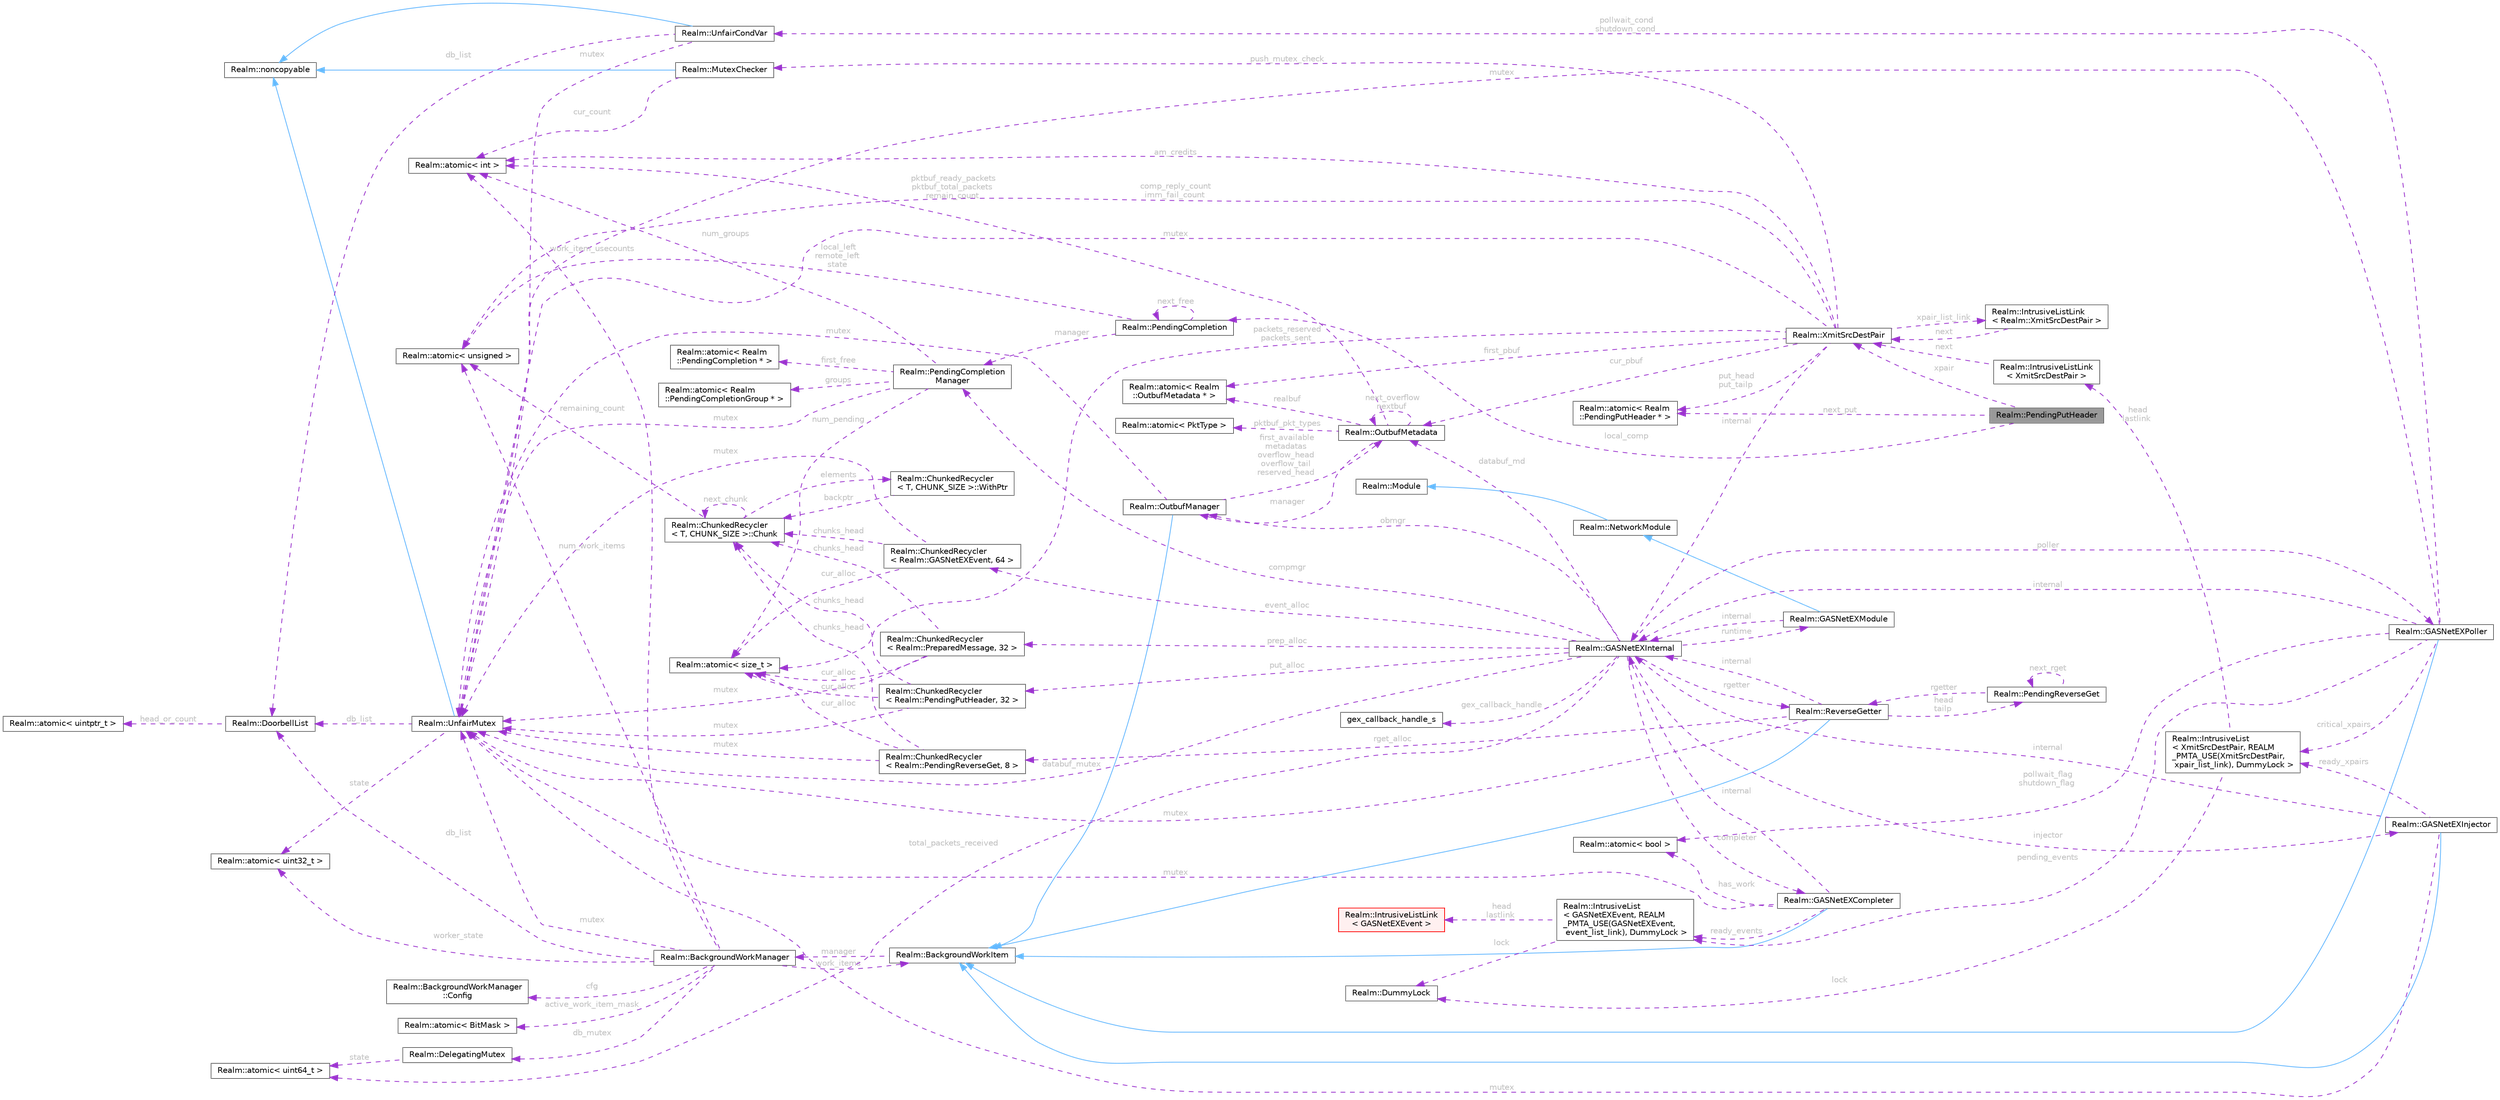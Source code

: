 digraph "Realm::PendingPutHeader"
{
 // LATEX_PDF_SIZE
  bgcolor="transparent";
  edge [fontname=Helvetica,fontsize=10,labelfontname=Helvetica,labelfontsize=10];
  node [fontname=Helvetica,fontsize=10,shape=box,height=0.2,width=0.4];
  rankdir="LR";
  Node1 [id="Node000001",label="Realm::PendingPutHeader",height=0.2,width=0.4,color="gray40", fillcolor="grey60", style="filled", fontcolor="black",tooltip=" "];
  Node2 -> Node1 [id="edge1_Node000001_Node000002",dir="back",color="darkorchid3",style="dashed",tooltip=" ",label=" local_comp",fontcolor="grey" ];
  Node2 [id="Node000002",label="Realm::PendingCompletion",height=0.2,width=0.4,color="gray40", fillcolor="white", style="filled",URL="$classRealm_1_1PendingCompletion.html",tooltip=" "];
  Node2 -> Node2 [id="edge2_Node000002_Node000002",dir="back",color="darkorchid3",style="dashed",tooltip=" ",label=" next_free",fontcolor="grey" ];
  Node3 -> Node2 [id="edge3_Node000002_Node000003",dir="back",color="darkorchid3",style="dashed",tooltip=" ",label=" manager",fontcolor="grey" ];
  Node3 [id="Node000003",label="Realm::PendingCompletion\lManager",height=0.2,width=0.4,color="gray40", fillcolor="white", style="filled",URL="$classRealm_1_1PendingCompletionManager.html",tooltip=" "];
  Node4 -> Node3 [id="edge4_Node000003_Node000004",dir="back",color="darkorchid3",style="dashed",tooltip=" ",label=" mutex",fontcolor="grey" ];
  Node4 [id="Node000004",label="Realm::UnfairMutex",height=0.2,width=0.4,color="gray40", fillcolor="white", style="filled",URL="$classRealm_1_1UnfairMutex.html",tooltip=" "];
  Node5 -> Node4 [id="edge5_Node000004_Node000005",dir="back",color="steelblue1",style="solid",tooltip=" "];
  Node5 [id="Node000005",label="Realm::noncopyable",height=0.2,width=0.4,color="gray40", fillcolor="white", style="filled",URL="$classRealm_1_1noncopyable.html",tooltip=" "];
  Node6 -> Node4 [id="edge6_Node000004_Node000006",dir="back",color="darkorchid3",style="dashed",tooltip=" ",label=" state",fontcolor="grey" ];
  Node6 [id="Node000006",label="Realm::atomic\< uint32_t \>",height=0.2,width=0.4,color="gray40", fillcolor="white", style="filled",URL="$classRealm_1_1atomic.html",tooltip=" "];
  Node7 -> Node4 [id="edge7_Node000004_Node000007",dir="back",color="darkorchid3",style="dashed",tooltip=" ",label=" db_list",fontcolor="grey" ];
  Node7 [id="Node000007",label="Realm::DoorbellList",height=0.2,width=0.4,color="gray40", fillcolor="white", style="filled",URL="$classRealm_1_1DoorbellList.html",tooltip=" "];
  Node8 -> Node7 [id="edge8_Node000007_Node000008",dir="back",color="darkorchid3",style="dashed",tooltip=" ",label=" head_or_count",fontcolor="grey" ];
  Node8 [id="Node000008",label="Realm::atomic\< uintptr_t \>",height=0.2,width=0.4,color="gray40", fillcolor="white", style="filled",URL="$classRealm_1_1atomic.html",tooltip=" "];
  Node9 -> Node3 [id="edge9_Node000003_Node000009",dir="back",color="darkorchid3",style="dashed",tooltip=" ",label=" first_free",fontcolor="grey" ];
  Node9 [id="Node000009",label="Realm::atomic\< Realm\l::PendingCompletion * \>",height=0.2,width=0.4,color="gray40", fillcolor="white", style="filled",URL="$classRealm_1_1atomic.html",tooltip=" "];
  Node10 -> Node3 [id="edge10_Node000003_Node000010",dir="back",color="darkorchid3",style="dashed",tooltip=" ",label=" num_groups",fontcolor="grey" ];
  Node10 [id="Node000010",label="Realm::atomic\< int \>",height=0.2,width=0.4,color="gray40", fillcolor="white", style="filled",URL="$classRealm_1_1atomic.html",tooltip=" "];
  Node11 -> Node3 [id="edge11_Node000003_Node000011",dir="back",color="darkorchid3",style="dashed",tooltip=" ",label=" groups",fontcolor="grey" ];
  Node11 [id="Node000011",label="Realm::atomic\< Realm\l::PendingCompletionGroup * \>",height=0.2,width=0.4,color="gray40", fillcolor="white", style="filled",URL="$classRealm_1_1atomic.html",tooltip=" "];
  Node12 -> Node3 [id="edge12_Node000003_Node000012",dir="back",color="darkorchid3",style="dashed",tooltip=" ",label=" num_pending",fontcolor="grey" ];
  Node12 [id="Node000012",label="Realm::atomic\< size_t \>",height=0.2,width=0.4,color="gray40", fillcolor="white", style="filled",URL="$classRealm_1_1atomic.html",tooltip=" "];
  Node13 -> Node2 [id="edge13_Node000002_Node000013",dir="back",color="darkorchid3",style="dashed",tooltip=" ",label=" local_left\nremote_left\nstate",fontcolor="grey" ];
  Node13 [id="Node000013",label="Realm::atomic\< unsigned \>",height=0.2,width=0.4,color="gray40", fillcolor="white", style="filled",URL="$classRealm_1_1atomic.html",tooltip=" "];
  Node14 -> Node1 [id="edge14_Node000001_Node000014",dir="back",color="darkorchid3",style="dashed",tooltip=" ",label=" xpair",fontcolor="grey" ];
  Node14 [id="Node000014",label="Realm::XmitSrcDestPair",height=0.2,width=0.4,color="gray40", fillcolor="white", style="filled",URL="$classRealm_1_1XmitSrcDestPair.html",tooltip=" "];
  Node15 -> Node14 [id="edge15_Node000014_Node000015",dir="back",color="darkorchid3",style="dashed",tooltip=" ",label=" xpair_list_link",fontcolor="grey" ];
  Node15 [id="Node000015",label="Realm::IntrusiveListLink\l\< Realm::XmitSrcDestPair \>",height=0.2,width=0.4,color="gray40", fillcolor="white", style="filled",URL="$structRealm_1_1IntrusiveListLink.html",tooltip=" "];
  Node14 -> Node15 [id="edge16_Node000015_Node000014",dir="back",color="darkorchid3",style="dashed",tooltip=" ",label=" next",fontcolor="grey" ];
  Node16 -> Node14 [id="edge17_Node000014_Node000016",dir="back",color="darkorchid3",style="dashed",tooltip=" ",label=" internal",fontcolor="grey" ];
  Node16 [id="Node000016",label="Realm::GASNetEXInternal",height=0.2,width=0.4,color="gray40", fillcolor="white", style="filled",URL="$classRealm_1_1GASNetEXInternal.html",tooltip=" "];
  Node17 -> Node16 [id="edge18_Node000016_Node000017",dir="back",color="darkorchid3",style="dashed",tooltip=" ",label=" runtime",fontcolor="grey" ];
  Node17 [id="Node000017",label="Realm::GASNetEXModule",height=0.2,width=0.4,color="gray40", fillcolor="white", style="filled",URL="$classRealm_1_1GASNetEXModule.html",tooltip=" "];
  Node18 -> Node17 [id="edge19_Node000017_Node000018",dir="back",color="steelblue1",style="solid",tooltip=" "];
  Node18 [id="Node000018",label="Realm::NetworkModule",height=0.2,width=0.4,color="gray40", fillcolor="white", style="filled",URL="$classRealm_1_1NetworkModule.html",tooltip=" "];
  Node19 -> Node18 [id="edge20_Node000018_Node000019",dir="back",color="steelblue1",style="solid",tooltip=" "];
  Node19 [id="Node000019",label="Realm::Module",height=0.2,width=0.4,color="gray40", fillcolor="white", style="filled",URL="$classRealm_1_1Module.html",tooltip=" "];
  Node16 -> Node17 [id="edge21_Node000017_Node000016",dir="back",color="darkorchid3",style="dashed",tooltip=" ",label=" internal",fontcolor="grey" ];
  Node20 -> Node16 [id="edge22_Node000016_Node000020",dir="back",color="darkorchid3",style="dashed",tooltip=" ",label=" poller",fontcolor="grey" ];
  Node20 [id="Node000020",label="Realm::GASNetEXPoller",height=0.2,width=0.4,color="gray40", fillcolor="white", style="filled",URL="$classRealm_1_1GASNetEXPoller.html",tooltip=" "];
  Node21 -> Node20 [id="edge23_Node000020_Node000021",dir="back",color="steelblue1",style="solid",tooltip=" "];
  Node21 [id="Node000021",label="Realm::BackgroundWorkItem",height=0.2,width=0.4,color="gray40", fillcolor="white", style="filled",URL="$classRealm_1_1BackgroundWorkItem.html",tooltip=" "];
  Node22 -> Node21 [id="edge24_Node000021_Node000022",dir="back",color="darkorchid3",style="dashed",tooltip=" ",label=" manager",fontcolor="grey" ];
  Node22 [id="Node000022",label="Realm::BackgroundWorkManager",height=0.2,width=0.4,color="gray40", fillcolor="white", style="filled",URL="$classRealm_1_1BackgroundWorkManager.html",tooltip=" "];
  Node23 -> Node22 [id="edge25_Node000022_Node000023",dir="back",color="darkorchid3",style="dashed",tooltip=" ",label=" cfg",fontcolor="grey" ];
  Node23 [id="Node000023",label="Realm::BackgroundWorkManager\l::Config",height=0.2,width=0.4,color="gray40", fillcolor="white", style="filled",URL="$structRealm_1_1BackgroundWorkManager_1_1Config.html",tooltip=" "];
  Node4 -> Node22 [id="edge26_Node000022_Node000004",dir="back",color="darkorchid3",style="dashed",tooltip=" ",label=" mutex",fontcolor="grey" ];
  Node13 -> Node22 [id="edge27_Node000022_Node000013",dir="back",color="darkorchid3",style="dashed",tooltip=" ",label=" num_work_items",fontcolor="grey" ];
  Node24 -> Node22 [id="edge28_Node000022_Node000024",dir="back",color="darkorchid3",style="dashed",tooltip=" ",label=" active_work_item_mask",fontcolor="grey" ];
  Node24 [id="Node000024",label="Realm::atomic\< BitMask \>",height=0.2,width=0.4,color="gray40", fillcolor="white", style="filled",URL="$classRealm_1_1atomic.html",tooltip=" "];
  Node10 -> Node22 [id="edge29_Node000022_Node000010",dir="back",color="darkorchid3",style="dashed",tooltip=" ",label=" work_item_usecounts",fontcolor="grey" ];
  Node21 -> Node22 [id="edge30_Node000022_Node000021",dir="back",color="darkorchid3",style="dashed",tooltip=" ",label=" work_items",fontcolor="grey" ];
  Node6 -> Node22 [id="edge31_Node000022_Node000006",dir="back",color="darkorchid3",style="dashed",tooltip=" ",label=" worker_state",fontcolor="grey" ];
  Node25 -> Node22 [id="edge32_Node000022_Node000025",dir="back",color="darkorchid3",style="dashed",tooltip=" ",label=" db_mutex",fontcolor="grey" ];
  Node25 [id="Node000025",label="Realm::DelegatingMutex",height=0.2,width=0.4,color="gray40", fillcolor="white", style="filled",URL="$classRealm_1_1DelegatingMutex.html",tooltip=" "];
  Node26 -> Node25 [id="edge33_Node000025_Node000026",dir="back",color="darkorchid3",style="dashed",tooltip=" ",label=" state",fontcolor="grey" ];
  Node26 [id="Node000026",label="Realm::atomic\< uint64_t \>",height=0.2,width=0.4,color="gray40", fillcolor="white", style="filled",URL="$classRealm_1_1atomic.html",tooltip=" "];
  Node7 -> Node22 [id="edge34_Node000022_Node000007",dir="back",color="darkorchid3",style="dashed",tooltip=" ",label=" db_list",fontcolor="grey" ];
  Node16 -> Node20 [id="edge35_Node000020_Node000016",dir="back",color="darkorchid3",style="dashed",tooltip=" ",label=" internal",fontcolor="grey" ];
  Node4 -> Node20 [id="edge36_Node000020_Node000004",dir="back",color="darkorchid3",style="dashed",tooltip=" ",label=" mutex",fontcolor="grey" ];
  Node27 -> Node20 [id="edge37_Node000020_Node000027",dir="back",color="darkorchid3",style="dashed",tooltip=" ",label=" pollwait_flag\nshutdown_flag",fontcolor="grey" ];
  Node27 [id="Node000027",label="Realm::atomic\< bool \>",height=0.2,width=0.4,color="gray40", fillcolor="white", style="filled",URL="$classRealm_1_1atomic.html",tooltip=" "];
  Node28 -> Node20 [id="edge38_Node000020_Node000028",dir="back",color="darkorchid3",style="dashed",tooltip=" ",label=" pollwait_cond\nshutdown_cond",fontcolor="grey" ];
  Node28 [id="Node000028",label="Realm::UnfairCondVar",height=0.2,width=0.4,color="gray40", fillcolor="white", style="filled",URL="$classRealm_1_1UnfairCondVar.html",tooltip=" "];
  Node5 -> Node28 [id="edge39_Node000028_Node000005",dir="back",color="steelblue1",style="solid",tooltip=" "];
  Node4 -> Node28 [id="edge40_Node000028_Node000004",dir="back",color="darkorchid3",style="dashed",tooltip=" ",label=" mutex",fontcolor="grey" ];
  Node7 -> Node28 [id="edge41_Node000028_Node000007",dir="back",color="darkorchid3",style="dashed",tooltip=" ",label=" db_list",fontcolor="grey" ];
  Node29 -> Node20 [id="edge42_Node000020_Node000029",dir="back",color="darkorchid3",style="dashed",tooltip=" ",label=" critical_xpairs",fontcolor="grey" ];
  Node29 [id="Node000029",label="Realm::IntrusiveList\l\< XmitSrcDestPair, REALM\l_PMTA_USE(XmitSrcDestPair,\l xpair_list_link), DummyLock \>",height=0.2,width=0.4,color="gray40", fillcolor="white", style="filled",URL="$classRealm_1_1IntrusiveList.html",tooltip=" "];
  Node30 -> Node29 [id="edge43_Node000029_Node000030",dir="back",color="darkorchid3",style="dashed",tooltip=" ",label=" lock",fontcolor="grey" ];
  Node30 [id="Node000030",label="Realm::DummyLock",height=0.2,width=0.4,color="gray40", fillcolor="white", style="filled",URL="$classRealm_1_1DummyLock.html",tooltip=" "];
  Node31 -> Node29 [id="edge44_Node000029_Node000031",dir="back",color="darkorchid3",style="dashed",tooltip=" ",label=" head\nlastlink",fontcolor="grey" ];
  Node31 [id="Node000031",label="Realm::IntrusiveListLink\l\< XmitSrcDestPair \>",height=0.2,width=0.4,color="gray40", fillcolor="white", style="filled",URL="$structRealm_1_1IntrusiveListLink.html",tooltip=" "];
  Node14 -> Node31 [id="edge45_Node000031_Node000014",dir="back",color="darkorchid3",style="dashed",tooltip=" ",label=" next",fontcolor="grey" ];
  Node32 -> Node20 [id="edge46_Node000020_Node000032",dir="back",color="darkorchid3",style="dashed",tooltip=" ",label=" pending_events",fontcolor="grey" ];
  Node32 [id="Node000032",label="Realm::IntrusiveList\l\< GASNetEXEvent, REALM\l_PMTA_USE(GASNetEXEvent,\l event_list_link), DummyLock \>",height=0.2,width=0.4,color="gray40", fillcolor="white", style="filled",URL="$classRealm_1_1IntrusiveList.html",tooltip=" "];
  Node30 -> Node32 [id="edge47_Node000032_Node000030",dir="back",color="darkorchid3",style="dashed",tooltip=" ",label=" lock",fontcolor="grey" ];
  Node33 -> Node32 [id="edge48_Node000032_Node000033",dir="back",color="darkorchid3",style="dashed",tooltip=" ",label=" head\nlastlink",fontcolor="grey" ];
  Node33 [id="Node000033",label="Realm::IntrusiveListLink\l\< GASNetEXEvent \>",height=0.2,width=0.4,color="red", fillcolor="#FFF0F0", style="filled",URL="$structRealm_1_1IntrusiveListLink.html",tooltip=" "];
  Node45 -> Node16 [id="edge49_Node000016_Node000045",dir="back",color="darkorchid3",style="dashed",tooltip=" ",label=" injector",fontcolor="grey" ];
  Node45 [id="Node000045",label="Realm::GASNetEXInjector",height=0.2,width=0.4,color="gray40", fillcolor="white", style="filled",URL="$classRealm_1_1GASNetEXInjector.html",tooltip=" "];
  Node21 -> Node45 [id="edge50_Node000045_Node000021",dir="back",color="steelblue1",style="solid",tooltip=" "];
  Node16 -> Node45 [id="edge51_Node000045_Node000016",dir="back",color="darkorchid3",style="dashed",tooltip=" ",label=" internal",fontcolor="grey" ];
  Node4 -> Node45 [id="edge52_Node000045_Node000004",dir="back",color="darkorchid3",style="dashed",tooltip=" ",label=" mutex",fontcolor="grey" ];
  Node29 -> Node45 [id="edge53_Node000045_Node000029",dir="back",color="darkorchid3",style="dashed",tooltip=" ",label=" ready_xpairs",fontcolor="grey" ];
  Node46 -> Node16 [id="edge54_Node000016_Node000046",dir="back",color="darkorchid3",style="dashed",tooltip=" ",label=" completer",fontcolor="grey" ];
  Node46 [id="Node000046",label="Realm::GASNetEXCompleter",height=0.2,width=0.4,color="gray40", fillcolor="white", style="filled",URL="$classRealm_1_1GASNetEXCompleter.html",tooltip=" "];
  Node21 -> Node46 [id="edge55_Node000046_Node000021",dir="back",color="steelblue1",style="solid",tooltip=" "];
  Node16 -> Node46 [id="edge56_Node000046_Node000016",dir="back",color="darkorchid3",style="dashed",tooltip=" ",label=" internal",fontcolor="grey" ];
  Node4 -> Node46 [id="edge57_Node000046_Node000004",dir="back",color="darkorchid3",style="dashed",tooltip=" ",label=" mutex",fontcolor="grey" ];
  Node27 -> Node46 [id="edge58_Node000046_Node000027",dir="back",color="darkorchid3",style="dashed",tooltip=" ",label=" has_work",fontcolor="grey" ];
  Node32 -> Node46 [id="edge59_Node000046_Node000032",dir="back",color="darkorchid3",style="dashed",tooltip=" ",label=" ready_events",fontcolor="grey" ];
  Node41 -> Node16 [id="edge60_Node000016_Node000041",dir="back",color="darkorchid3",style="dashed",tooltip=" ",label=" rgetter",fontcolor="grey" ];
  Node41 [id="Node000041",label="Realm::ReverseGetter",height=0.2,width=0.4,color="gray40", fillcolor="white", style="filled",URL="$classRealm_1_1ReverseGetter.html",tooltip=" "];
  Node21 -> Node41 [id="edge61_Node000041_Node000021",dir="back",color="steelblue1",style="solid",tooltip=" "];
  Node16 -> Node41 [id="edge62_Node000041_Node000016",dir="back",color="darkorchid3",style="dashed",tooltip=" ",label=" internal",fontcolor="grey" ];
  Node4 -> Node41 [id="edge63_Node000041_Node000004",dir="back",color="darkorchid3",style="dashed",tooltip=" ",label=" mutex",fontcolor="grey" ];
  Node40 -> Node41 [id="edge64_Node000041_Node000040",dir="back",color="darkorchid3",style="dashed",tooltip=" ",label=" head\ntailp",fontcolor="grey" ];
  Node40 [id="Node000040",label="Realm::PendingReverseGet",height=0.2,width=0.4,color="gray40", fillcolor="white", style="filled",URL="$structRealm_1_1PendingReverseGet.html",tooltip=" "];
  Node41 -> Node40 [id="edge65_Node000040_Node000041",dir="back",color="darkorchid3",style="dashed",tooltip=" ",label=" rgetter",fontcolor="grey" ];
  Node40 -> Node40 [id="edge66_Node000040_Node000040",dir="back",color="darkorchid3",style="dashed",tooltip=" ",label=" next_rget",fontcolor="grey" ];
  Node42 -> Node41 [id="edge67_Node000041_Node000042",dir="back",color="darkorchid3",style="dashed",tooltip=" ",label=" rget_alloc",fontcolor="grey" ];
  Node42 [id="Node000042",label="Realm::ChunkedRecycler\l\< Realm::PendingReverseGet, 8 \>",height=0.2,width=0.4,color="gray40", fillcolor="white", style="filled",URL="$classRealm_1_1ChunkedRecycler.html",tooltip=" "];
  Node4 -> Node42 [id="edge68_Node000042_Node000004",dir="back",color="darkorchid3",style="dashed",tooltip=" ",label=" mutex",fontcolor="grey" ];
  Node43 -> Node42 [id="edge69_Node000042_Node000043",dir="back",color="darkorchid3",style="dashed",tooltip=" ",label=" chunks_head",fontcolor="grey" ];
  Node43 [id="Node000043",label="Realm::ChunkedRecycler\l\< T, CHUNK_SIZE \>::Chunk",height=0.2,width=0.4,color="gray40", fillcolor="white", style="filled",URL="$structRealm_1_1ChunkedRecycler_1_1Chunk.html",tooltip=" "];
  Node13 -> Node43 [id="edge70_Node000043_Node000013",dir="back",color="darkorchid3",style="dashed",tooltip=" ",label=" remaining_count",fontcolor="grey" ];
  Node43 -> Node43 [id="edge71_Node000043_Node000043",dir="back",color="darkorchid3",style="dashed",tooltip=" ",label=" next_chunk",fontcolor="grey" ];
  Node44 -> Node43 [id="edge72_Node000043_Node000044",dir="back",color="darkorchid3",style="dashed",tooltip=" ",label=" elements",fontcolor="grey" ];
  Node44 [id="Node000044",label="Realm::ChunkedRecycler\l\< T, CHUNK_SIZE \>::WithPtr",height=0.2,width=0.4,color="gray40", fillcolor="white", style="filled",URL="$structRealm_1_1ChunkedRecycler_1_1WithPtr.html",tooltip=" "];
  Node43 -> Node44 [id="edge73_Node000044_Node000043",dir="back",color="darkorchid3",style="dashed",tooltip=" ",label=" backptr",fontcolor="grey" ];
  Node12 -> Node42 [id="edge74_Node000042_Node000012",dir="back",color="darkorchid3",style="dashed",tooltip=" ",label=" cur_alloc",fontcolor="grey" ];
  Node3 -> Node16 [id="edge75_Node000016_Node000003",dir="back",color="darkorchid3",style="dashed",tooltip=" ",label=" compmgr",fontcolor="grey" ];
  Node37 -> Node16 [id="edge76_Node000016_Node000037",dir="back",color="darkorchid3",style="dashed",tooltip=" ",label=" obmgr",fontcolor="grey" ];
  Node37 [id="Node000037",label="Realm::OutbufManager",height=0.2,width=0.4,color="gray40", fillcolor="white", style="filled",URL="$classRealm_1_1OutbufManager.html",tooltip=" "];
  Node21 -> Node37 [id="edge77_Node000037_Node000021",dir="back",color="steelblue1",style="solid",tooltip=" "];
  Node36 -> Node37 [id="edge78_Node000037_Node000036",dir="back",color="darkorchid3",style="dashed",tooltip=" ",label=" first_available\nmetadatas\noverflow_head\noverflow_tail\nreserved_head",fontcolor="grey" ];
  Node36 [id="Node000036",label="Realm::OutbufMetadata",height=0.2,width=0.4,color="gray40", fillcolor="white", style="filled",URL="$classRealm_1_1OutbufMetadata.html",tooltip=" "];
  Node37 -> Node36 [id="edge79_Node000036_Node000037",dir="back",color="darkorchid3",style="dashed",tooltip=" ",label=" manager",fontcolor="grey" ];
  Node36 -> Node36 [id="edge80_Node000036_Node000036",dir="back",color="darkorchid3",style="dashed",tooltip=" ",label=" next_overflow\nnextbuf",fontcolor="grey" ];
  Node38 -> Node36 [id="edge81_Node000036_Node000038",dir="back",color="darkorchid3",style="dashed",tooltip=" ",label=" realbuf",fontcolor="grey" ];
  Node38 [id="Node000038",label="Realm::atomic\< Realm\l::OutbufMetadata * \>",height=0.2,width=0.4,color="gray40", fillcolor="white", style="filled",URL="$classRealm_1_1atomic.html",tooltip=" "];
  Node10 -> Node36 [id="edge82_Node000036_Node000010",dir="back",color="darkorchid3",style="dashed",tooltip=" ",label=" pktbuf_ready_packets\npktbuf_total_packets\nremain_count",fontcolor="grey" ];
  Node39 -> Node36 [id="edge83_Node000036_Node000039",dir="back",color="darkorchid3",style="dashed",tooltip=" ",label=" pktbuf_pkt_types",fontcolor="grey" ];
  Node39 [id="Node000039",label="Realm::atomic\< PktType \>",height=0.2,width=0.4,color="gray40", fillcolor="white", style="filled",URL="$classRealm_1_1atomic.html",tooltip=" "];
  Node4 -> Node37 [id="edge84_Node000037_Node000004",dir="back",color="darkorchid3",style="dashed",tooltip=" ",label=" mutex",fontcolor="grey" ];
  Node26 -> Node16 [id="edge85_Node000016_Node000026",dir="back",color="darkorchid3",style="dashed",tooltip=" ",label=" total_packets_received",fontcolor="grey" ];
  Node4 -> Node16 [id="edge86_Node000016_Node000004",dir="back",color="darkorchid3",style="dashed",tooltip=" ",label=" databuf_mutex",fontcolor="grey" ];
  Node36 -> Node16 [id="edge87_Node000016_Node000036",dir="back",color="darkorchid3",style="dashed",tooltip=" ",label=" databuf_md",fontcolor="grey" ];
  Node47 -> Node16 [id="edge88_Node000016_Node000047",dir="back",color="darkorchid3",style="dashed",tooltip=" ",label=" gex_callback_handle",fontcolor="grey" ];
  Node47 [id="Node000047",label="gex_callback_handle_s",height=0.2,width=0.4,color="gray40", fillcolor="white", style="filled",URL="$structgex__callback__handle__s.html",tooltip=" "];
  Node48 -> Node16 [id="edge89_Node000016_Node000048",dir="back",color="darkorchid3",style="dashed",tooltip=" ",label=" event_alloc",fontcolor="grey" ];
  Node48 [id="Node000048",label="Realm::ChunkedRecycler\l\< Realm::GASNetEXEvent, 64 \>",height=0.2,width=0.4,color="gray40", fillcolor="white", style="filled",URL="$classRealm_1_1ChunkedRecycler.html",tooltip=" "];
  Node4 -> Node48 [id="edge90_Node000048_Node000004",dir="back",color="darkorchid3",style="dashed",tooltip=" ",label=" mutex",fontcolor="grey" ];
  Node43 -> Node48 [id="edge91_Node000048_Node000043",dir="back",color="darkorchid3",style="dashed",tooltip=" ",label=" chunks_head",fontcolor="grey" ];
  Node12 -> Node48 [id="edge92_Node000048_Node000012",dir="back",color="darkorchid3",style="dashed",tooltip=" ",label=" cur_alloc",fontcolor="grey" ];
  Node49 -> Node16 [id="edge93_Node000016_Node000049",dir="back",color="darkorchid3",style="dashed",tooltip=" ",label=" prep_alloc",fontcolor="grey" ];
  Node49 [id="Node000049",label="Realm::ChunkedRecycler\l\< Realm::PreparedMessage, 32 \>",height=0.2,width=0.4,color="gray40", fillcolor="white", style="filled",URL="$classRealm_1_1ChunkedRecycler.html",tooltip=" "];
  Node4 -> Node49 [id="edge94_Node000049_Node000004",dir="back",color="darkorchid3",style="dashed",tooltip=" ",label=" mutex",fontcolor="grey" ];
  Node43 -> Node49 [id="edge95_Node000049_Node000043",dir="back",color="darkorchid3",style="dashed",tooltip=" ",label=" chunks_head",fontcolor="grey" ];
  Node12 -> Node49 [id="edge96_Node000049_Node000012",dir="back",color="darkorchid3",style="dashed",tooltip=" ",label=" cur_alloc",fontcolor="grey" ];
  Node50 -> Node16 [id="edge97_Node000016_Node000050",dir="back",color="darkorchid3",style="dashed",tooltip=" ",label=" put_alloc",fontcolor="grey" ];
  Node50 [id="Node000050",label="Realm::ChunkedRecycler\l\< Realm::PendingPutHeader, 32 \>",height=0.2,width=0.4,color="gray40", fillcolor="white", style="filled",URL="$classRealm_1_1ChunkedRecycler.html",tooltip=" "];
  Node4 -> Node50 [id="edge98_Node000050_Node000004",dir="back",color="darkorchid3",style="dashed",tooltip=" ",label=" mutex",fontcolor="grey" ];
  Node43 -> Node50 [id="edge99_Node000050_Node000043",dir="back",color="darkorchid3",style="dashed",tooltip=" ",label=" chunks_head",fontcolor="grey" ];
  Node12 -> Node50 [id="edge100_Node000050_Node000012",dir="back",color="darkorchid3",style="dashed",tooltip=" ",label=" cur_alloc",fontcolor="grey" ];
  Node12 -> Node14 [id="edge101_Node000014_Node000012",dir="back",color="darkorchid3",style="dashed",tooltip=" ",label=" packets_reserved\npackets_sent",fontcolor="grey" ];
  Node4 -> Node14 [id="edge102_Node000014_Node000004",dir="back",color="darkorchid3",style="dashed",tooltip=" ",label=" mutex",fontcolor="grey" ];
  Node51 -> Node14 [id="edge103_Node000014_Node000051",dir="back",color="darkorchid3",style="dashed",tooltip=" ",label=" push_mutex_check",fontcolor="grey" ];
  Node51 [id="Node000051",label="Realm::MutexChecker",height=0.2,width=0.4,color="gray40", fillcolor="white", style="filled",URL="$classRealm_1_1MutexChecker.html",tooltip=" "];
  Node5 -> Node51 [id="edge104_Node000051_Node000005",dir="back",color="steelblue1",style="solid",tooltip=" "];
  Node10 -> Node51 [id="edge105_Node000051_Node000010",dir="back",color="darkorchid3",style="dashed",tooltip=" ",label=" cur_count",fontcolor="grey" ];
  Node38 -> Node14 [id="edge106_Node000014_Node000038",dir="back",color="darkorchid3",style="dashed",tooltip=" ",label=" first_pbuf",fontcolor="grey" ];
  Node36 -> Node14 [id="edge107_Node000014_Node000036",dir="back",color="darkorchid3",style="dashed",tooltip=" ",label=" cur_pbuf",fontcolor="grey" ];
  Node13 -> Node14 [id="edge108_Node000014_Node000013",dir="back",color="darkorchid3",style="dashed",tooltip=" ",label=" comp_reply_count\nimm_fail_count",fontcolor="grey" ];
  Node52 -> Node14 [id="edge109_Node000014_Node000052",dir="back",color="darkorchid3",style="dashed",tooltip=" ",label=" put_head\nput_tailp",fontcolor="grey" ];
  Node52 [id="Node000052",label="Realm::atomic\< Realm\l::PendingPutHeader * \>",height=0.2,width=0.4,color="gray40", fillcolor="white", style="filled",URL="$classRealm_1_1atomic.html",tooltip=" "];
  Node10 -> Node14 [id="edge110_Node000014_Node000010",dir="back",color="darkorchid3",style="dashed",tooltip=" ",label=" am_credits",fontcolor="grey" ];
  Node52 -> Node1 [id="edge111_Node000001_Node000052",dir="back",color="darkorchid3",style="dashed",tooltip=" ",label=" next_put",fontcolor="grey" ];
}

